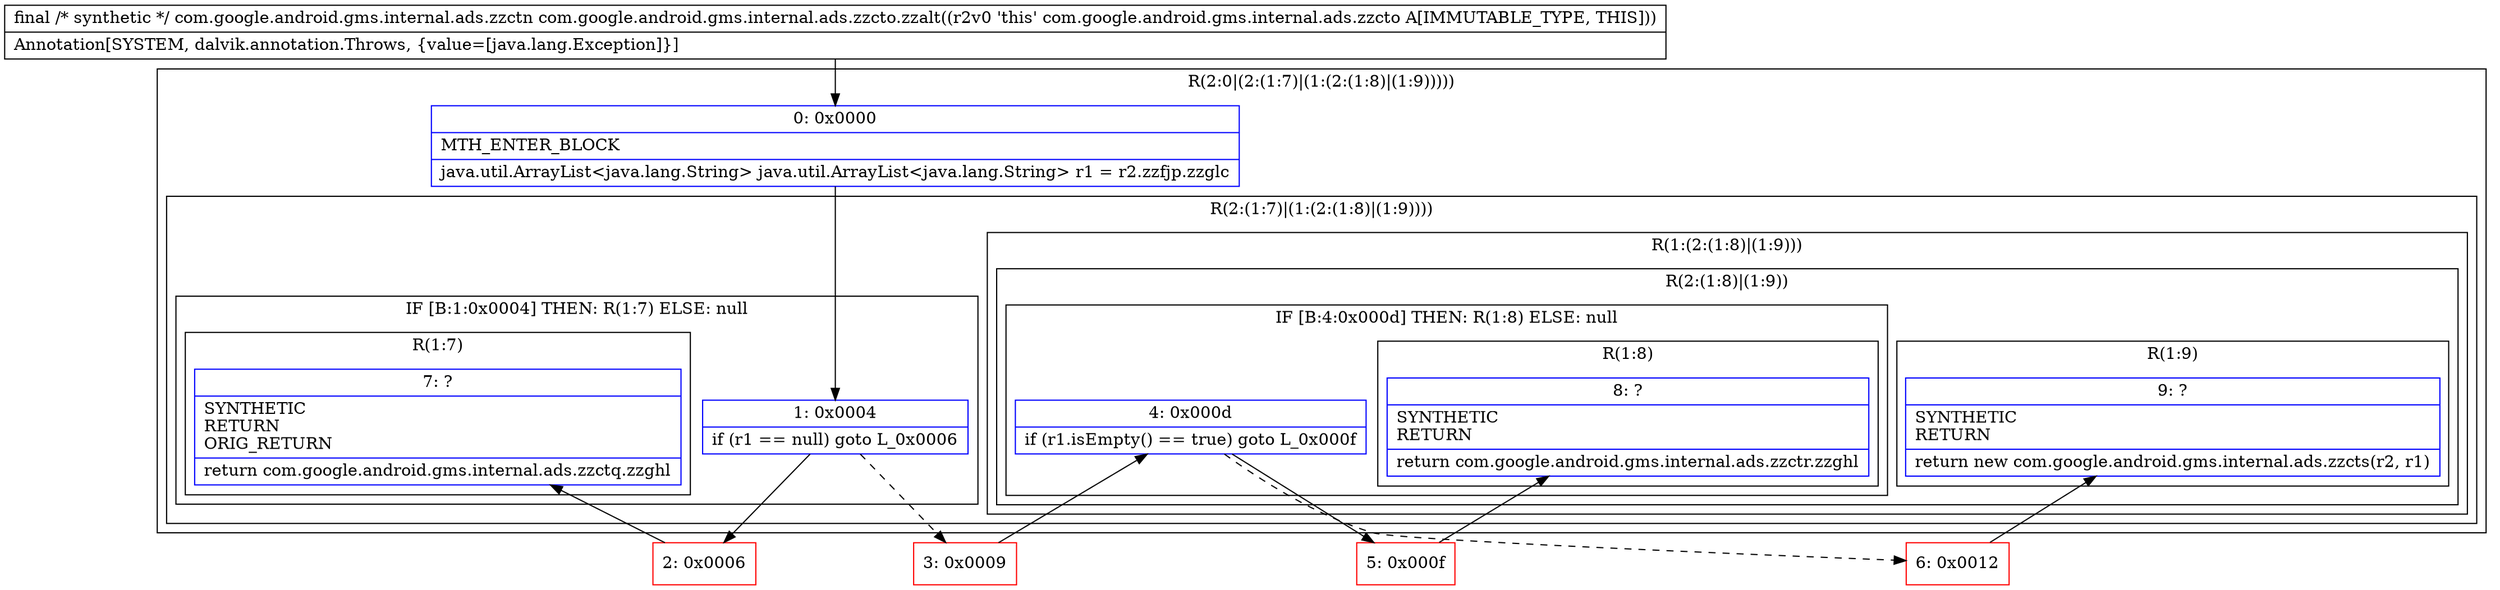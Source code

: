 digraph "CFG forcom.google.android.gms.internal.ads.zzcto.zzalt()Lcom\/google\/android\/gms\/internal\/ads\/zzctn;" {
subgraph cluster_Region_970619056 {
label = "R(2:0|(2:(1:7)|(1:(2:(1:8)|(1:9)))))";
node [shape=record,color=blue];
Node_0 [shape=record,label="{0\:\ 0x0000|MTH_ENTER_BLOCK\l|java.util.ArrayList\<java.lang.String\> java.util.ArrayList\<java.lang.String\> r1 = r2.zzfjp.zzglc\l}"];
subgraph cluster_Region_1599775670 {
label = "R(2:(1:7)|(1:(2:(1:8)|(1:9))))";
node [shape=record,color=blue];
subgraph cluster_IfRegion_1962023377 {
label = "IF [B:1:0x0004] THEN: R(1:7) ELSE: null";
node [shape=record,color=blue];
Node_1 [shape=record,label="{1\:\ 0x0004|if (r1 == null) goto L_0x0006\l}"];
subgraph cluster_Region_602003096 {
label = "R(1:7)";
node [shape=record,color=blue];
Node_7 [shape=record,label="{7\:\ ?|SYNTHETIC\lRETURN\lORIG_RETURN\l|return com.google.android.gms.internal.ads.zzctq.zzghl\l}"];
}
}
subgraph cluster_Region_1131437747 {
label = "R(1:(2:(1:8)|(1:9)))";
node [shape=record,color=blue];
subgraph cluster_Region_558830750 {
label = "R(2:(1:8)|(1:9))";
node [shape=record,color=blue];
subgraph cluster_IfRegion_2051166331 {
label = "IF [B:4:0x000d] THEN: R(1:8) ELSE: null";
node [shape=record,color=blue];
Node_4 [shape=record,label="{4\:\ 0x000d|if (r1.isEmpty() == true) goto L_0x000f\l}"];
subgraph cluster_Region_721568786 {
label = "R(1:8)";
node [shape=record,color=blue];
Node_8 [shape=record,label="{8\:\ ?|SYNTHETIC\lRETURN\l|return com.google.android.gms.internal.ads.zzctr.zzghl\l}"];
}
}
subgraph cluster_Region_135288556 {
label = "R(1:9)";
node [shape=record,color=blue];
Node_9 [shape=record,label="{9\:\ ?|SYNTHETIC\lRETURN\l|return new com.google.android.gms.internal.ads.zzcts(r2, r1)\l}"];
}
}
}
}
}
Node_2 [shape=record,color=red,label="{2\:\ 0x0006}"];
Node_3 [shape=record,color=red,label="{3\:\ 0x0009}"];
Node_5 [shape=record,color=red,label="{5\:\ 0x000f}"];
Node_6 [shape=record,color=red,label="{6\:\ 0x0012}"];
MethodNode[shape=record,label="{final \/* synthetic *\/ com.google.android.gms.internal.ads.zzctn com.google.android.gms.internal.ads.zzcto.zzalt((r2v0 'this' com.google.android.gms.internal.ads.zzcto A[IMMUTABLE_TYPE, THIS]))  | Annotation[SYSTEM, dalvik.annotation.Throws, \{value=[java.lang.Exception]\}]\l}"];
MethodNode -> Node_0;
Node_0 -> Node_1;
Node_1 -> Node_2;
Node_1 -> Node_3[style=dashed];
Node_4 -> Node_5;
Node_4 -> Node_6[style=dashed];
Node_2 -> Node_7;
Node_3 -> Node_4;
Node_5 -> Node_8;
Node_6 -> Node_9;
}


